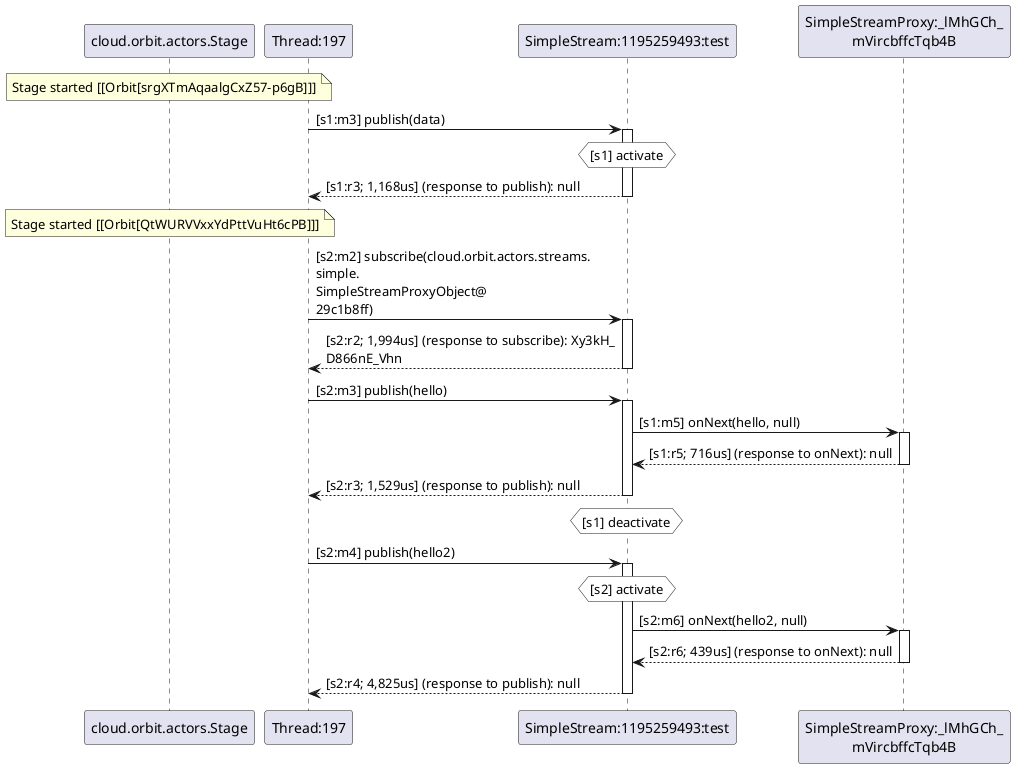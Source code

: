 @startuml
note over "cloud.orbit.actors.Stage": Stage started [[Orbit[srgXTmAqaalgCxZ57-p6gB]]]
"Thread:197" -> "SimpleStream:1195259493:test" : [s1:m3] publish(data)
activate "SimpleStream:1195259493:test"
hnote over "SimpleStream:1195259493:test" #white : [s1] activate
"SimpleStream:1195259493:test" --> "Thread:197" : [s1:r3; 1,168us] (response to publish): null
deactivate "SimpleStream:1195259493:test"
note over "cloud.orbit.actors.Stage": Stage started [[Orbit[QtWURVVxxYdPttVuHt6cPB]]]
"Thread:197" -> "SimpleStream:1195259493:test" : [s2:m2] subscribe(cloud.orbit.actors.streams.\nsimple.\nSimpleStreamProxyObject@\n29c1b8ff)
activate "SimpleStream:1195259493:test"
"SimpleStream:1195259493:test" --> "Thread:197" : [s2:r2; 1,994us] (response to subscribe): Xy3kH_\nD866nE_Vhn
deactivate "SimpleStream:1195259493:test"
"Thread:197" -> "SimpleStream:1195259493:test" : [s2:m3] publish(hello)
activate "SimpleStream:1195259493:test"
"SimpleStream:1195259493:test" -> "SimpleStreamProxy:_lMhGCh_\nmVircbffcTqb4B" : [s1:m5] onNext(hello, null)
activate "SimpleStreamProxy:_lMhGCh_\nmVircbffcTqb4B"
"SimpleStreamProxy:_lMhGCh_\nmVircbffcTqb4B" --> "SimpleStream:1195259493:test" : [s1:r5; 716us] (response to onNext): null
deactivate "SimpleStreamProxy:_lMhGCh_\nmVircbffcTqb4B"
"SimpleStream:1195259493:test" --> "Thread:197" : [s2:r3; 1,529us] (response to publish): null
deactivate "SimpleStream:1195259493:test"
hnote over "SimpleStream:1195259493:test" #white : [s1] deactivate
"Thread:197" -> "SimpleStream:1195259493:test" : [s2:m4] publish(hello2)
activate "SimpleStream:1195259493:test"
hnote over "SimpleStream:1195259493:test" #white : [s2] activate
"SimpleStream:1195259493:test" -> "SimpleStreamProxy:_lMhGCh_\nmVircbffcTqb4B" : [s2:m6] onNext(hello2, null)
activate "SimpleStreamProxy:_lMhGCh_\nmVircbffcTqb4B"
"SimpleStreamProxy:_lMhGCh_\nmVircbffcTqb4B" --> "SimpleStream:1195259493:test" : [s2:r6; 439us] (response to onNext): null
deactivate "SimpleStreamProxy:_lMhGCh_\nmVircbffcTqb4B"
"SimpleStream:1195259493:test" --> "Thread:197" : [s2:r4; 4,825us] (response to publish): null
deactivate "SimpleStream:1195259493:test"
@enduml
